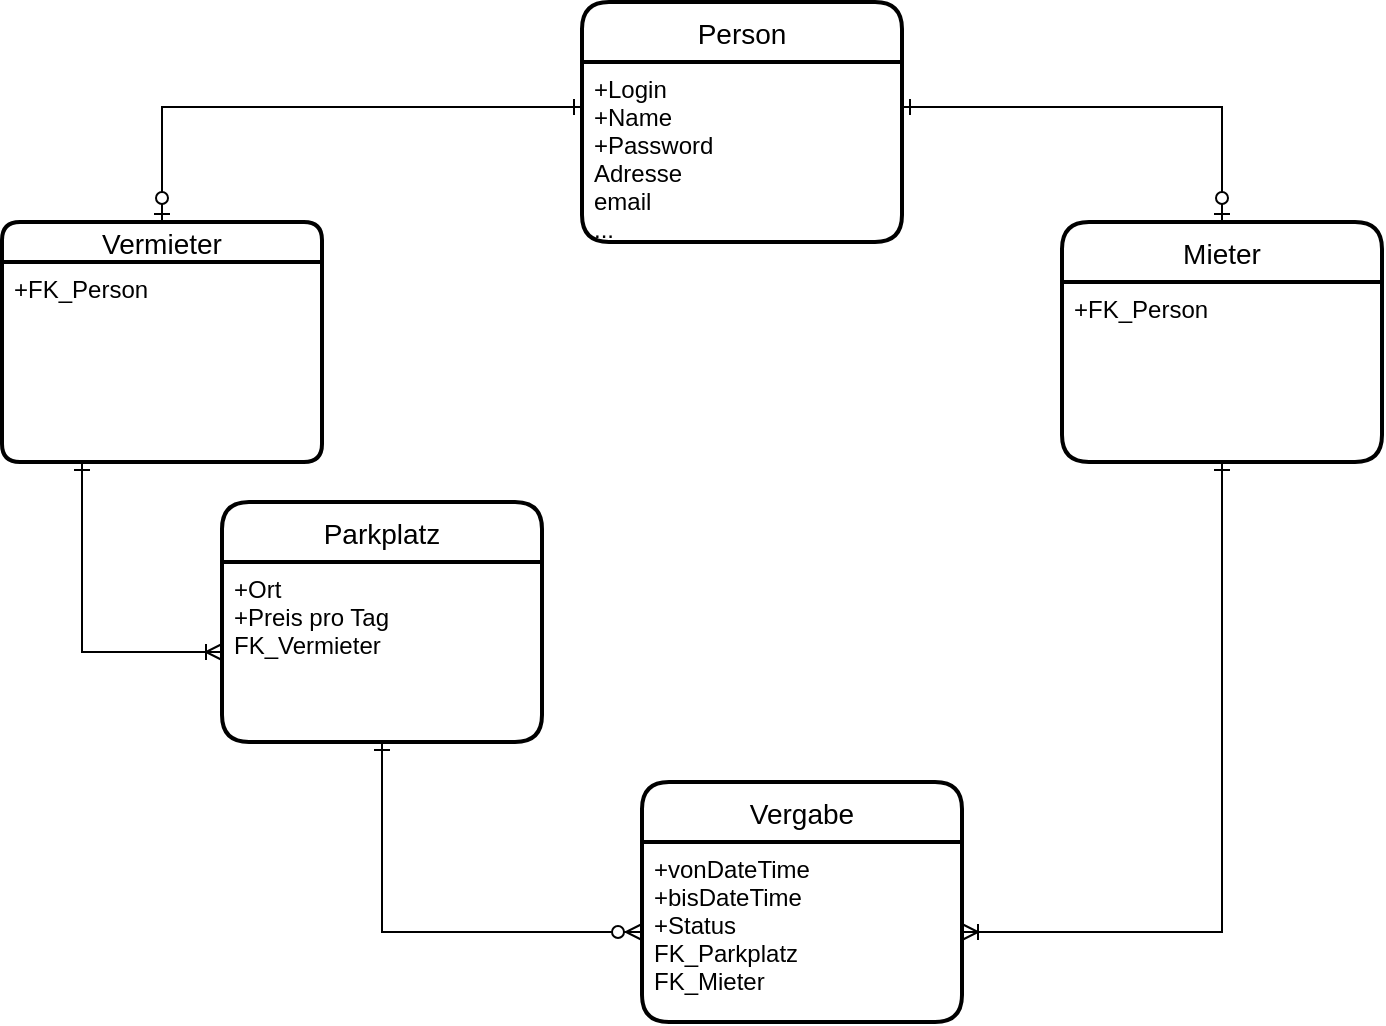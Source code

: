 <mxfile version="14.9.6" type="device"><diagram name="Page-1" id="a7904f86-f2b4-8e86-fa97-74104820619b"><mxGraphModel dx="1088" dy="837" grid="1" gridSize="10" guides="1" tooltips="1" connect="1" arrows="1" fold="1" page="1" pageScale="1" pageWidth="1100" pageHeight="850" background="none" math="0" shadow="0"><root><mxCell id="0"/><mxCell id="1" parent="0"/><mxCell id="nxZ0O2fk6pQn9KvC1QVI-1" value="Parkplatz" style="swimlane;childLayout=stackLayout;horizontal=1;startSize=30;horizontalStack=0;rounded=1;fontSize=14;fontStyle=0;strokeWidth=2;resizeParent=0;resizeLast=1;shadow=0;dashed=0;align=center;" parent="1" vertex="1"><mxGeometry x="160" y="290" width="160" height="120" as="geometry"/></mxCell><mxCell id="nxZ0O2fk6pQn9KvC1QVI-2" value="+Ort&#10;+Preis pro Tag&#10;FK_Vermieter" style="align=left;strokeColor=none;fillColor=none;spacingLeft=4;fontSize=12;verticalAlign=top;resizable=0;rotatable=0;part=1;" parent="nxZ0O2fk6pQn9KvC1QVI-1" vertex="1"><mxGeometry y="30" width="160" height="90" as="geometry"/></mxCell><mxCell id="nxZ0O2fk6pQn9KvC1QVI-15" style="edgeStyle=orthogonalEdgeStyle;rounded=0;orthogonalLoop=1;jettySize=auto;html=1;exitX=0.5;exitY=0;exitDx=0;exitDy=0;entryX=0;entryY=0.25;entryDx=0;entryDy=0;startArrow=ERzeroToOne;startFill=1;endArrow=ERone;endFill=0;" parent="1" source="nxZ0O2fk6pQn9KvC1QVI-3" target="nxZ0O2fk6pQn9KvC1QVI-10" edge="1"><mxGeometry relative="1" as="geometry"/></mxCell><mxCell id="nxZ0O2fk6pQn9KvC1QVI-3" value="Vermieter" style="swimlane;childLayout=stackLayout;horizontal=1;startSize=20;horizontalStack=0;rounded=1;fontSize=14;fontStyle=0;strokeWidth=2;resizeParent=0;resizeLast=1;shadow=0;dashed=0;align=center;" parent="1" vertex="1"><mxGeometry x="50" y="150" width="160" height="120" as="geometry"/></mxCell><mxCell id="nxZ0O2fk6pQn9KvC1QVI-4" value="+FK_Person&#10;&#10;" style="align=left;strokeColor=none;fillColor=none;spacingLeft=4;fontSize=12;verticalAlign=top;resizable=0;rotatable=0;part=1;" parent="nxZ0O2fk6pQn9KvC1QVI-3" vertex="1"><mxGeometry y="20" width="160" height="100" as="geometry"/></mxCell><mxCell id="nxZ0O2fk6pQn9KvC1QVI-5" value="Vergabe" style="swimlane;childLayout=stackLayout;horizontal=1;startSize=30;horizontalStack=0;rounded=1;fontSize=14;fontStyle=0;strokeWidth=2;resizeParent=0;resizeLast=1;shadow=0;dashed=0;align=center;" parent="1" vertex="1"><mxGeometry x="370" y="430" width="160" height="120" as="geometry"/></mxCell><mxCell id="nxZ0O2fk6pQn9KvC1QVI-6" value="+vonDateTime&#10;+bisDateTime&#10;+Status&#10;FK_Parkplatz&#10;FK_Mieter" style="align=left;strokeColor=none;fillColor=none;spacingLeft=4;fontSize=12;verticalAlign=top;resizable=0;rotatable=0;part=1;" parent="nxZ0O2fk6pQn9KvC1QVI-5" vertex="1"><mxGeometry y="30" width="160" height="90" as="geometry"/></mxCell><mxCell id="nxZ0O2fk6pQn9KvC1QVI-7" value="Mieter" style="swimlane;childLayout=stackLayout;horizontal=1;startSize=30;horizontalStack=0;rounded=1;fontSize=14;fontStyle=0;strokeWidth=2;resizeParent=0;resizeLast=1;shadow=0;dashed=0;align=center;" parent="1" vertex="1"><mxGeometry x="580" y="150" width="160" height="120" as="geometry"/></mxCell><mxCell id="nxZ0O2fk6pQn9KvC1QVI-8" value="+FK_Person&#10;" style="align=left;strokeColor=none;fillColor=none;spacingLeft=4;fontSize=12;verticalAlign=top;resizable=0;rotatable=0;part=1;" parent="nxZ0O2fk6pQn9KvC1QVI-7" vertex="1"><mxGeometry y="30" width="160" height="90" as="geometry"/></mxCell><mxCell id="nxZ0O2fk6pQn9KvC1QVI-9" value="Person" style="swimlane;childLayout=stackLayout;horizontal=1;startSize=30;horizontalStack=0;rounded=1;fontSize=14;fontStyle=0;strokeWidth=2;resizeParent=0;resizeLast=1;shadow=0;dashed=0;align=center;" parent="1" vertex="1"><mxGeometry x="340" y="40" width="160" height="120" as="geometry"/></mxCell><mxCell id="nxZ0O2fk6pQn9KvC1QVI-10" value="+Login&#10;+Name&#10;+Password&#10;Adresse&#10;email&#10;..." style="align=left;strokeColor=none;fillColor=none;spacingLeft=4;fontSize=12;verticalAlign=top;resizable=0;rotatable=0;part=1;" parent="nxZ0O2fk6pQn9KvC1QVI-9" vertex="1"><mxGeometry y="30" width="160" height="90" as="geometry"/></mxCell><mxCell id="nxZ0O2fk6pQn9KvC1QVI-12" style="edgeStyle=orthogonalEdgeStyle;rounded=0;orthogonalLoop=1;jettySize=auto;html=1;exitX=0.25;exitY=1;exitDx=0;exitDy=0;entryX=0;entryY=0.5;entryDx=0;entryDy=0;endArrow=ERoneToMany;endFill=0;startArrow=ERone;startFill=0;" parent="1" source="nxZ0O2fk6pQn9KvC1QVI-4" target="nxZ0O2fk6pQn9KvC1QVI-2" edge="1"><mxGeometry relative="1" as="geometry"/></mxCell><mxCell id="nxZ0O2fk6pQn9KvC1QVI-13" style="edgeStyle=orthogonalEdgeStyle;rounded=0;orthogonalLoop=1;jettySize=auto;html=1;exitX=0.5;exitY=1;exitDx=0;exitDy=0;entryX=0;entryY=0.5;entryDx=0;entryDy=0;endArrow=ERzeroToMany;endFill=1;startArrow=ERone;startFill=0;" parent="1" source="nxZ0O2fk6pQn9KvC1QVI-2" target="nxZ0O2fk6pQn9KvC1QVI-6" edge="1"><mxGeometry relative="1" as="geometry"/></mxCell><mxCell id="nxZ0O2fk6pQn9KvC1QVI-14" style="edgeStyle=orthogonalEdgeStyle;rounded=0;orthogonalLoop=1;jettySize=auto;html=1;exitX=1;exitY=0.5;exitDx=0;exitDy=0;entryX=0.5;entryY=1;entryDx=0;entryDy=0;endArrow=ERone;endFill=0;startArrow=ERoneToMany;startFill=0;" parent="1" source="nxZ0O2fk6pQn9KvC1QVI-6" target="nxZ0O2fk6pQn9KvC1QVI-8" edge="1"><mxGeometry relative="1" as="geometry"/></mxCell><mxCell id="nxZ0O2fk6pQn9KvC1QVI-16" style="edgeStyle=orthogonalEdgeStyle;rounded=0;orthogonalLoop=1;jettySize=auto;html=1;exitX=1;exitY=0.25;exitDx=0;exitDy=0;entryX=0.5;entryY=0;entryDx=0;entryDy=0;startArrow=ERone;startFill=0;endArrow=ERzeroToOne;endFill=1;" parent="1" source="nxZ0O2fk6pQn9KvC1QVI-10" target="nxZ0O2fk6pQn9KvC1QVI-7" edge="1"><mxGeometry relative="1" as="geometry"/></mxCell></root></mxGraphModel></diagram></mxfile>